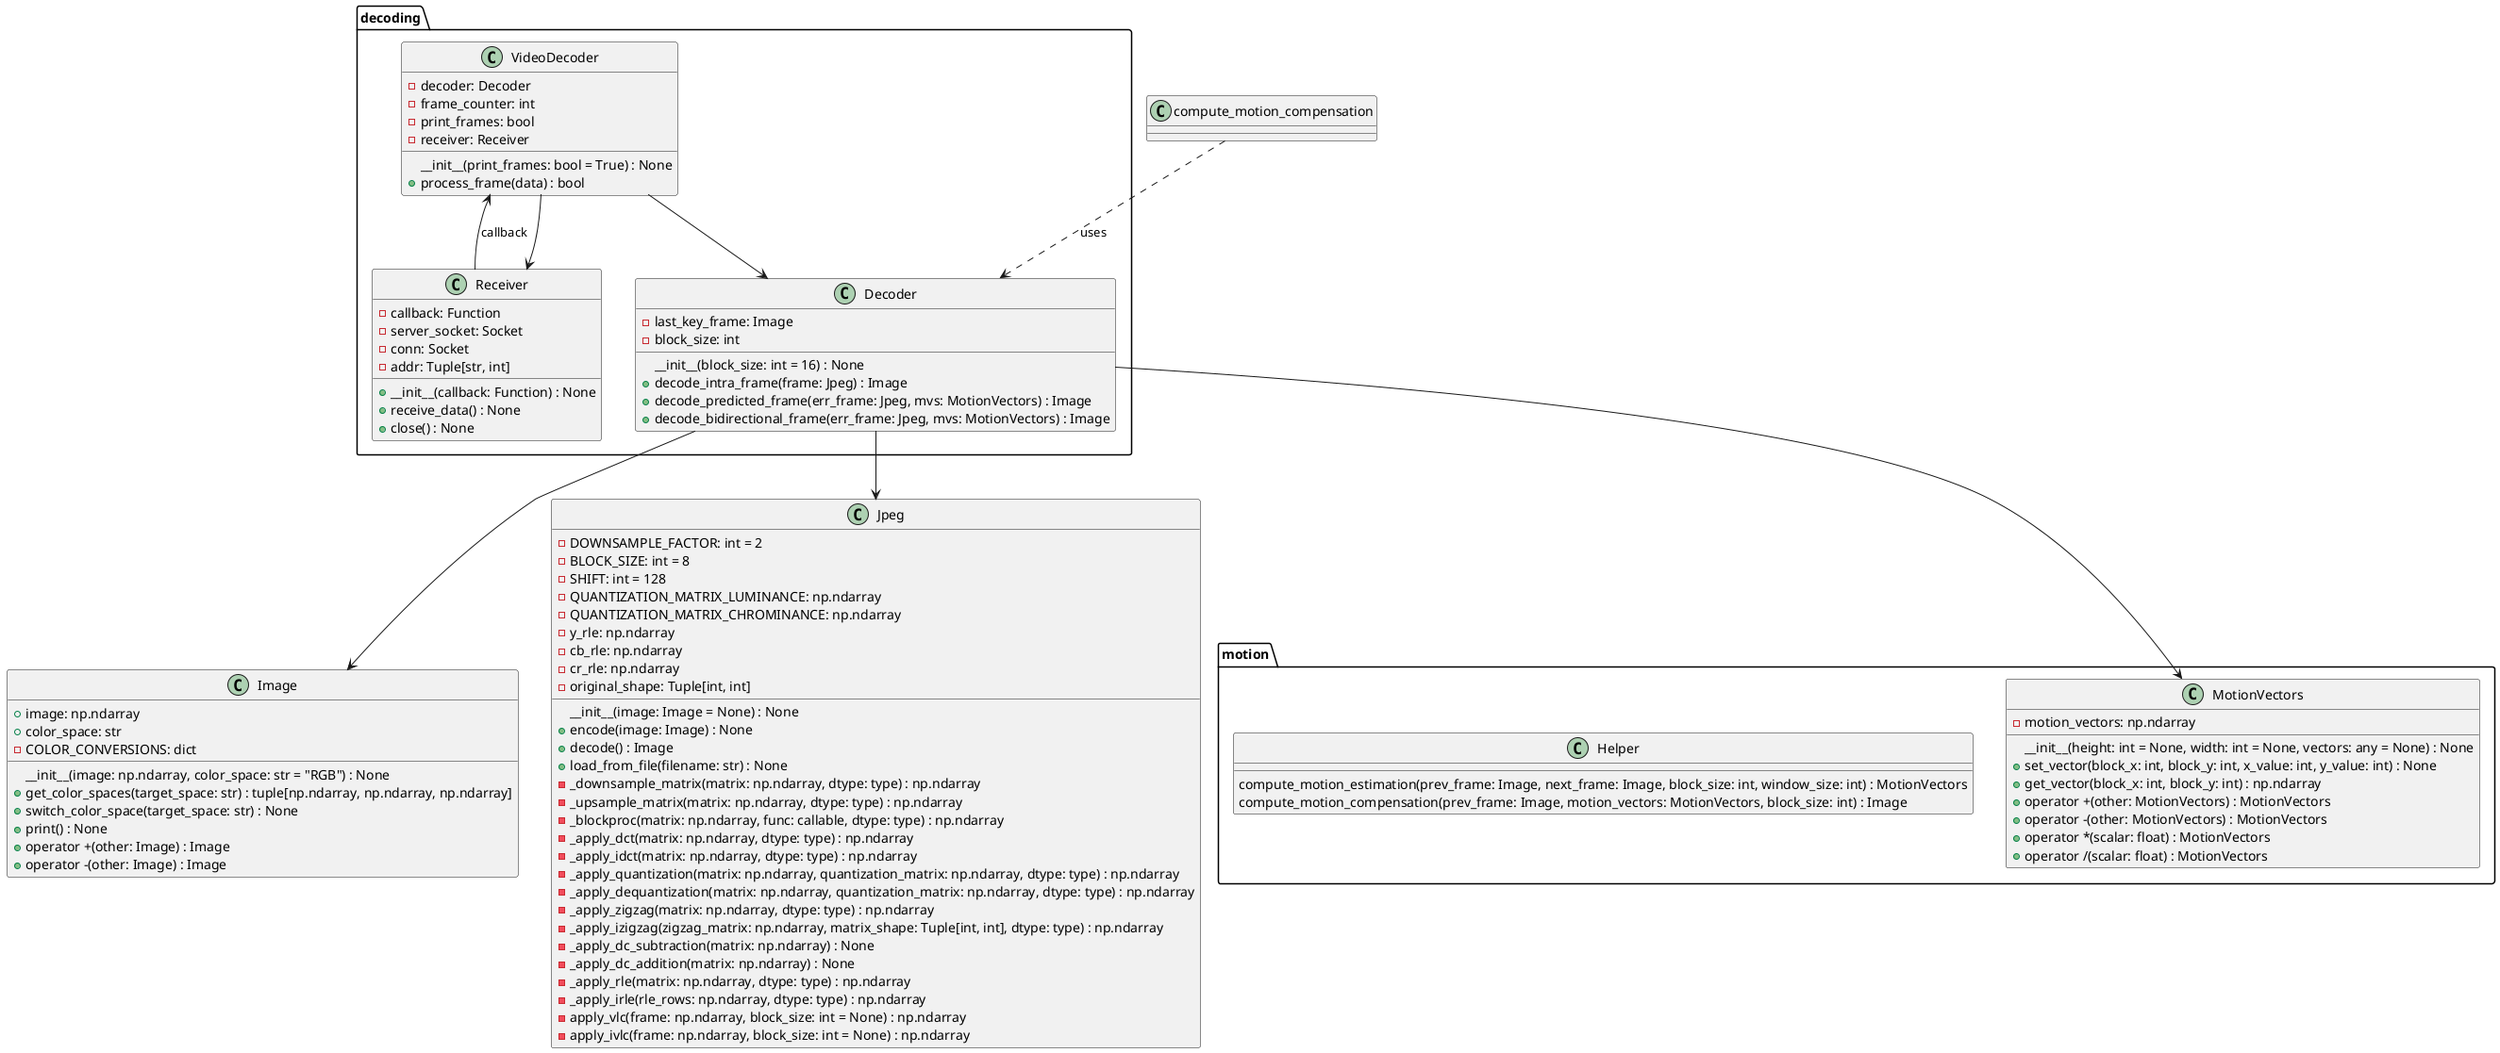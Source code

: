 @startuml

package "decoding" {
    class VideoDecoder {
        - decoder: Decoder
        - frame_counter: int
        - print_frames: bool
        - receiver: Receiver

        __init__(print_frames: bool = True) : None
        + process_frame(data) : bool
    }

    class Decoder {
        - last_key_frame: Image
        - block_size: int

        __init__(block_size: int = 16) : None
        + decode_intra_frame(frame: Jpeg) : Image
        + decode_predicted_frame(err_frame: Jpeg, mvs: MotionVectors) : Image
        + decode_bidirectional_frame(err_frame: Jpeg, mvs: MotionVectors) : Image
    }

    class Receiver {
        - callback: Function
        - server_socket: Socket
        - conn: Socket
        - addr: Tuple[str, int]

        + __init__(callback: Function) : None
        + receive_data() : None
        + close() : None
    }


}

package "motion" {

    class MotionVectors {
        - motion_vectors: np.ndarray

        __init__(height: int = None, width: int = None, vectors: any = None) : None
        + set_vector(block_x: int, block_y: int, x_value: int, y_value: int) : None
        + get_vector(block_x: int, block_y: int) : np.ndarray
        + operator +(other: MotionVectors) : MotionVectors
        + operator -(other: MotionVectors) : MotionVectors
        + operator *(scalar: float) : MotionVectors
        + operator /(scalar: float) : MotionVectors
    }

    class Helper {
        compute_motion_estimation(prev_frame: Image, next_frame: Image, block_size: int, window_size: int) : MotionVectors
        compute_motion_compensation(prev_frame: Image, motion_vectors: MotionVectors, block_size: int) : Image
    }

}

class Image {
    + image: np.ndarray
    + color_space: str
    - COLOR_CONVERSIONS: dict
    
    __init__(image: np.ndarray, color_space: str = "RGB") : None
    + get_color_spaces(target_space: str) : tuple[np.ndarray, np.ndarray, np.ndarray]
    + switch_color_space(target_space: str) : None
    + print() : None
    + operator +(other: Image) : Image
    + operator -(other: Image) : Image
}


class Jpeg {
    - DOWNSAMPLE_FACTOR: int = 2
    - BLOCK_SIZE: int = 8
    - SHIFT: int = 128
    - QUANTIZATION_MATRIX_LUMINANCE: np.ndarray
    - QUANTIZATION_MATRIX_CHROMINANCE: np.ndarray
    - y_rle: np.ndarray
    - cb_rle: np.ndarray
    - cr_rle: np.ndarray
    - original_shape: Tuple[int, int]

    __init__(image: Image = None) : None
    + encode(image: Image) : None
    + decode() : Image
    + load_from_file(filename: str) : None
    - _downsample_matrix(matrix: np.ndarray, dtype: type) : np.ndarray
    - _upsample_matrix(matrix: np.ndarray, dtype: type) : np.ndarray
    - _blockproc(matrix: np.ndarray, func: callable, dtype: type) : np.ndarray
    - _apply_dct(matrix: np.ndarray, dtype: type) : np.ndarray
    - _apply_idct(matrix: np.ndarray, dtype: type) : np.ndarray
    - _apply_quantization(matrix: np.ndarray, quantization_matrix: np.ndarray, dtype: type) : np.ndarray
    - _apply_dequantization(matrix: np.ndarray, quantization_matrix: np.ndarray, dtype: type) : np.ndarray
    - _apply_zigzag(matrix: np.ndarray, dtype: type) : np.ndarray
    - _apply_izigzag(zigzag_matrix: np.ndarray, matrix_shape: Tuple[int, int], dtype: type) : np.ndarray
    - _apply_dc_subtraction(matrix: np.ndarray) : None
    - _apply_dc_addition(matrix: np.ndarray) : None
    - _apply_rle(matrix: np.ndarray, dtype: type) : np.ndarray
    - _apply_irle(rle_rows: np.ndarray, dtype: type) : np.ndarray
    - apply_vlc(frame: np.ndarray, block_size: int = None) : np.ndarray
    - apply_ivlc(frame: np.ndarray, block_size: int = None) : np.ndarray
}


VideoDecoder --> Decoder
VideoDecoder --> Receiver

Decoder --> Jpeg
Decoder --> MotionVectors
Decoder --> Image

Receiver --> VideoDecoder : callback
compute_motion_compensation ..> Decoder : uses

@enduml
